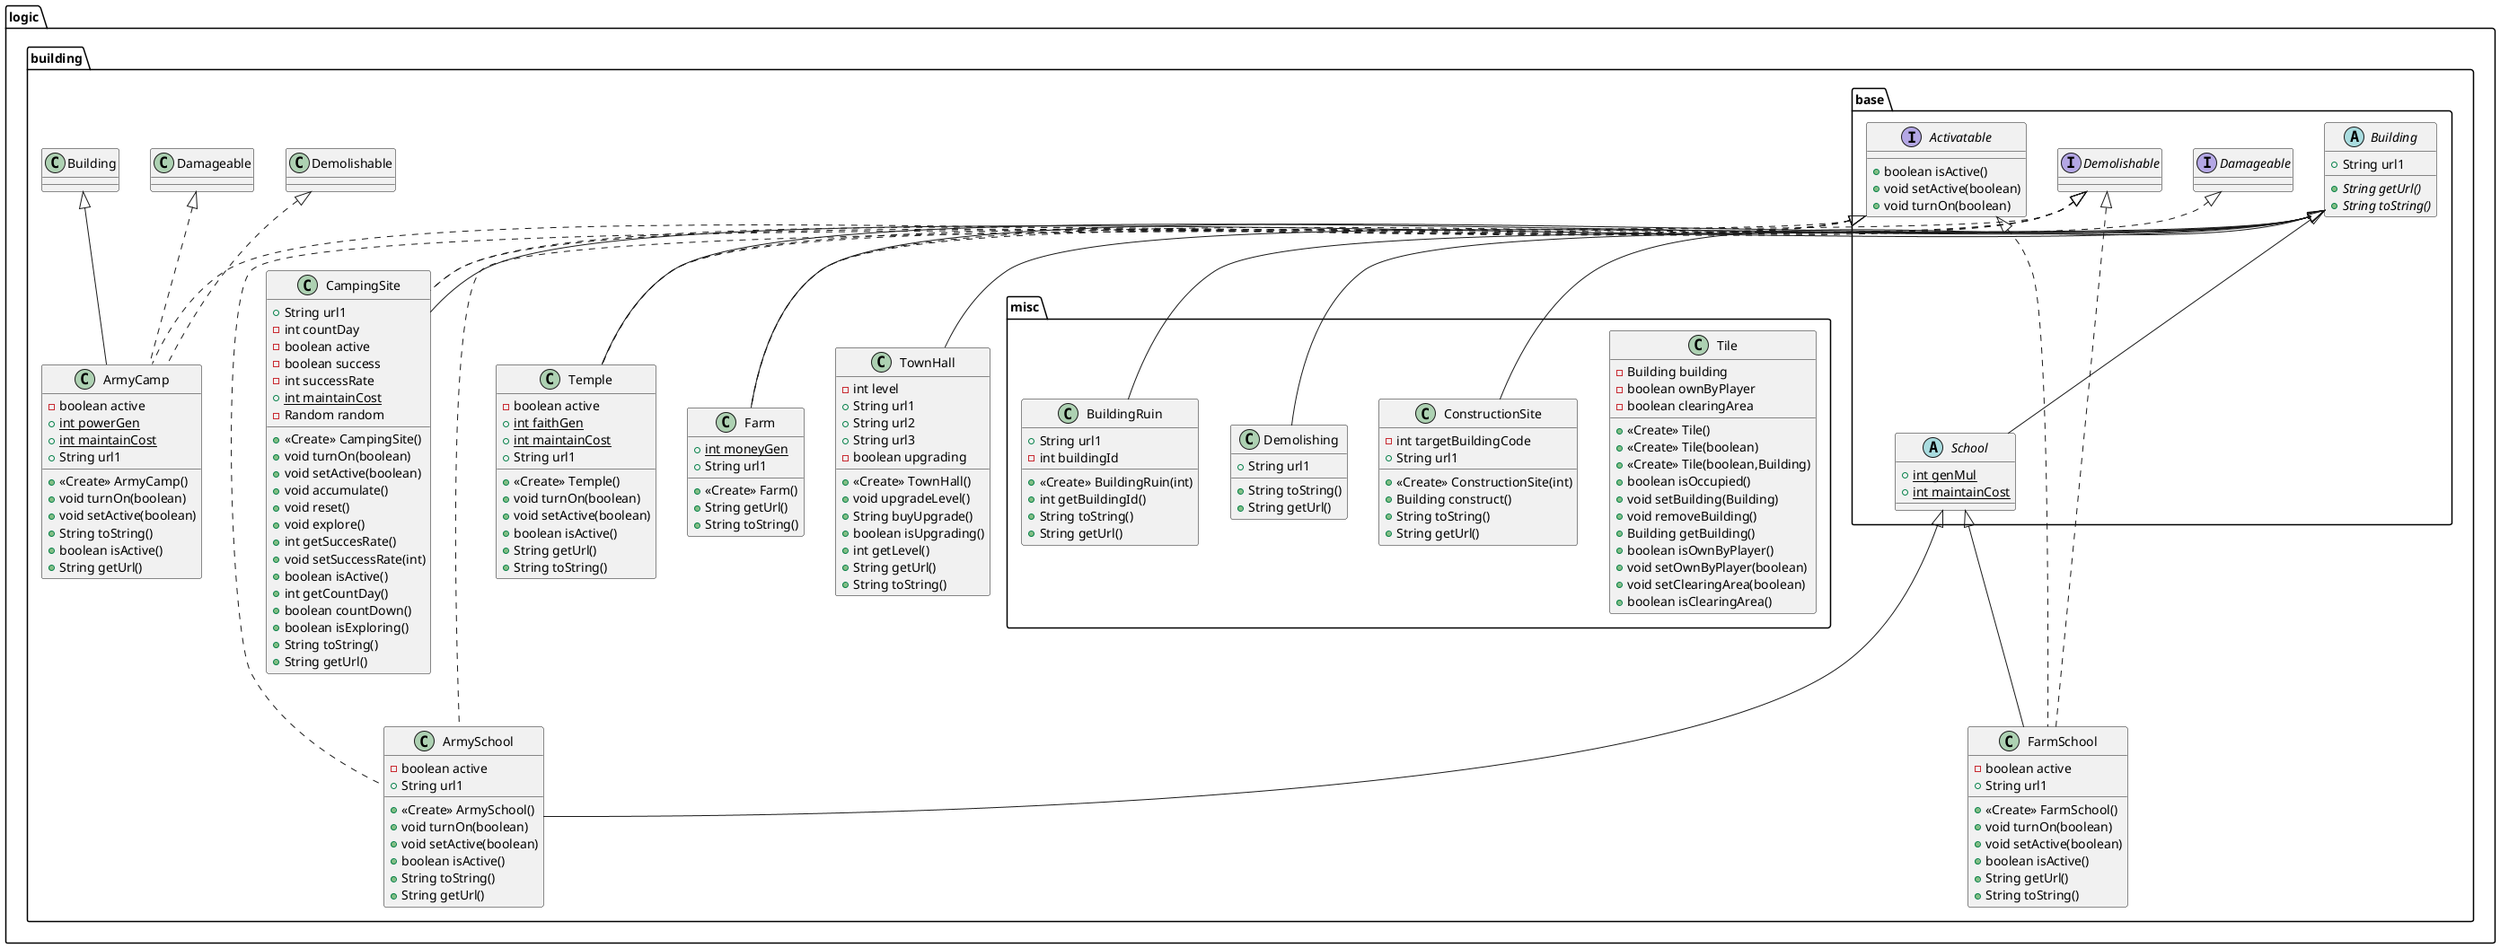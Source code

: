 @startuml
abstract class logic.building.base.School {
+ {static} int genMul
+ {static} int maintainCost
}
class logic.building.misc.Tile {
- Building building
- boolean ownByPlayer
- boolean clearingArea
+ <<Create>> Tile()
+ <<Create>> Tile(boolean)
+ <<Create>> Tile(boolean,Building)
+ boolean isOccupied()
+ void setBuilding(Building)
+ void removeBuilding()
+ Building getBuilding()
+ boolean isOwnByPlayer()
+ void setOwnByPlayer(boolean)
+ void setClearingArea(boolean)
+ boolean isClearingArea()
}
class logic.building.TownHall {
- int level
+ String url1
+ String url2
+ String url3
- boolean upgrading
+ <<Create>> TownHall()
+ void upgradeLevel()
+ String buyUpgrade()
+ boolean isUpgrading()
+ int getLevel()
+ String getUrl()
+ String toString()
}
interface logic.building.base.Activatable {
+ boolean isActive()
+ void setActive(boolean)
+ void turnOn(boolean)
}
class logic.building.misc.BuildingRuin {
+ String url1
- int buildingId
+ <<Create>> BuildingRuin(int)
+ int getBuildingId()
+ String toString()
+ String getUrl()
}
class logic.building.Temple {
- boolean active
+ {static} int faithGen
+ {static} int maintainCost
+ String url1
+ <<Create>> Temple()
+ void turnOn(boolean)
+ void setActive(boolean)
+ boolean isActive()
+ String getUrl()
+ String toString()
}
class logic.building.ArmyCamp {
- boolean active
+ {static} int powerGen
+ {static} int maintainCost
+ String url1
+ <<Create>> ArmyCamp()
+ void turnOn(boolean)
+ void setActive(boolean)
+ String toString()
+ boolean isActive()
+ String getUrl()
}
interface logic.building.base.Damageable {
}
abstract class logic.building.base.Building {
+ String url1
+ {abstract}String getUrl()
+ {abstract}String toString()
}
class logic.building.Farm {
+ {static} int moneyGen
+ String url1
+ <<Create>> Farm()
+ String getUrl()
+ String toString()
}
class logic.building.misc.ConstructionSite {
- int targetBuildingCode
+ String url1
+ <<Create>> ConstructionSite(int)
+ Building construct()
+ String toString()
+ String getUrl()
}
class logic.building.ArmySchool {
- boolean active
+ String url1
+ <<Create>> ArmySchool()
+ void turnOn(boolean)
+ void setActive(boolean)
+ boolean isActive()
+ String toString()
+ String getUrl()
}
interface logic.building.base.Demolishable {
}
class logic.building.CampingSite {
+ String url1
- int countDay
- boolean active
- boolean success
- int successRate
+ {static} int maintainCost
- Random random
+ <<Create>> CampingSite()
+ void turnOn(boolean)
+ void setActive(boolean)
+ void accumulate()
+ void reset()
+ void explore()
+ int getSuccesRate()
+ void setSuccessRate(int)
+ boolean isActive()
+ int getCountDay()
+ boolean countDown()
+ boolean isExploring()
+ String toString()
+ String getUrl()
}
class logic.building.FarmSchool {
- boolean active
+ String url1
+ <<Create>> FarmSchool()
+ void turnOn(boolean)
+ void setActive(boolean)
+ boolean isActive()
+ String getUrl()
+ String toString()
}
class logic.building.misc.Demolishing {
+ String url1
+ String toString()
+ String getUrl()
}


logic.building.base.Building <|-- logic.building.base.School
logic.building.base.Building <|-- logic.building.TownHall
logic.building.base.Building <|-- logic.building.misc.BuildingRuin
logic.building.base.Activatable <|.. logic.building.Temple
logic.building.base.Demolishable <|.. logic.building.Temple
logic.building.base.Building <|-- logic.building.Temple
logic.building.base.Activatable <|.. logic.building.ArmyCamp
logic.building.Demolishable <|.. logic.building.ArmyCamp
logic.building.Damageable <|.. logic.building.ArmyCamp
logic.building.Building <|-- logic.building.ArmyCamp
logic.building.base.Demolishable <|.. logic.building.Farm
logic.building.base.Damageable <|.. logic.building.Farm
logic.building.base.Building <|-- logic.building.Farm
logic.building.base.Building <|-- logic.building.misc.ConstructionSite
logic.building.base.Activatable <|.. logic.building.ArmySchool
logic.building.base.Demolishable <|.. logic.building.ArmySchool
logic.building.base.School <|-- logic.building.ArmySchool
logic.building.base.Activatable <|.. logic.building.CampingSite
logic.building.base.Demolishable <|.. logic.building.CampingSite
logic.building.base.Building <|-- logic.building.CampingSite
logic.building.base.Activatable <|.. logic.building.FarmSchool
logic.building.base.Demolishable <|.. logic.building.FarmSchool
logic.building.base.School <|-- logic.building.FarmSchool
logic.building.base.Building <|-- logic.building.misc.Demolishing
@enduml